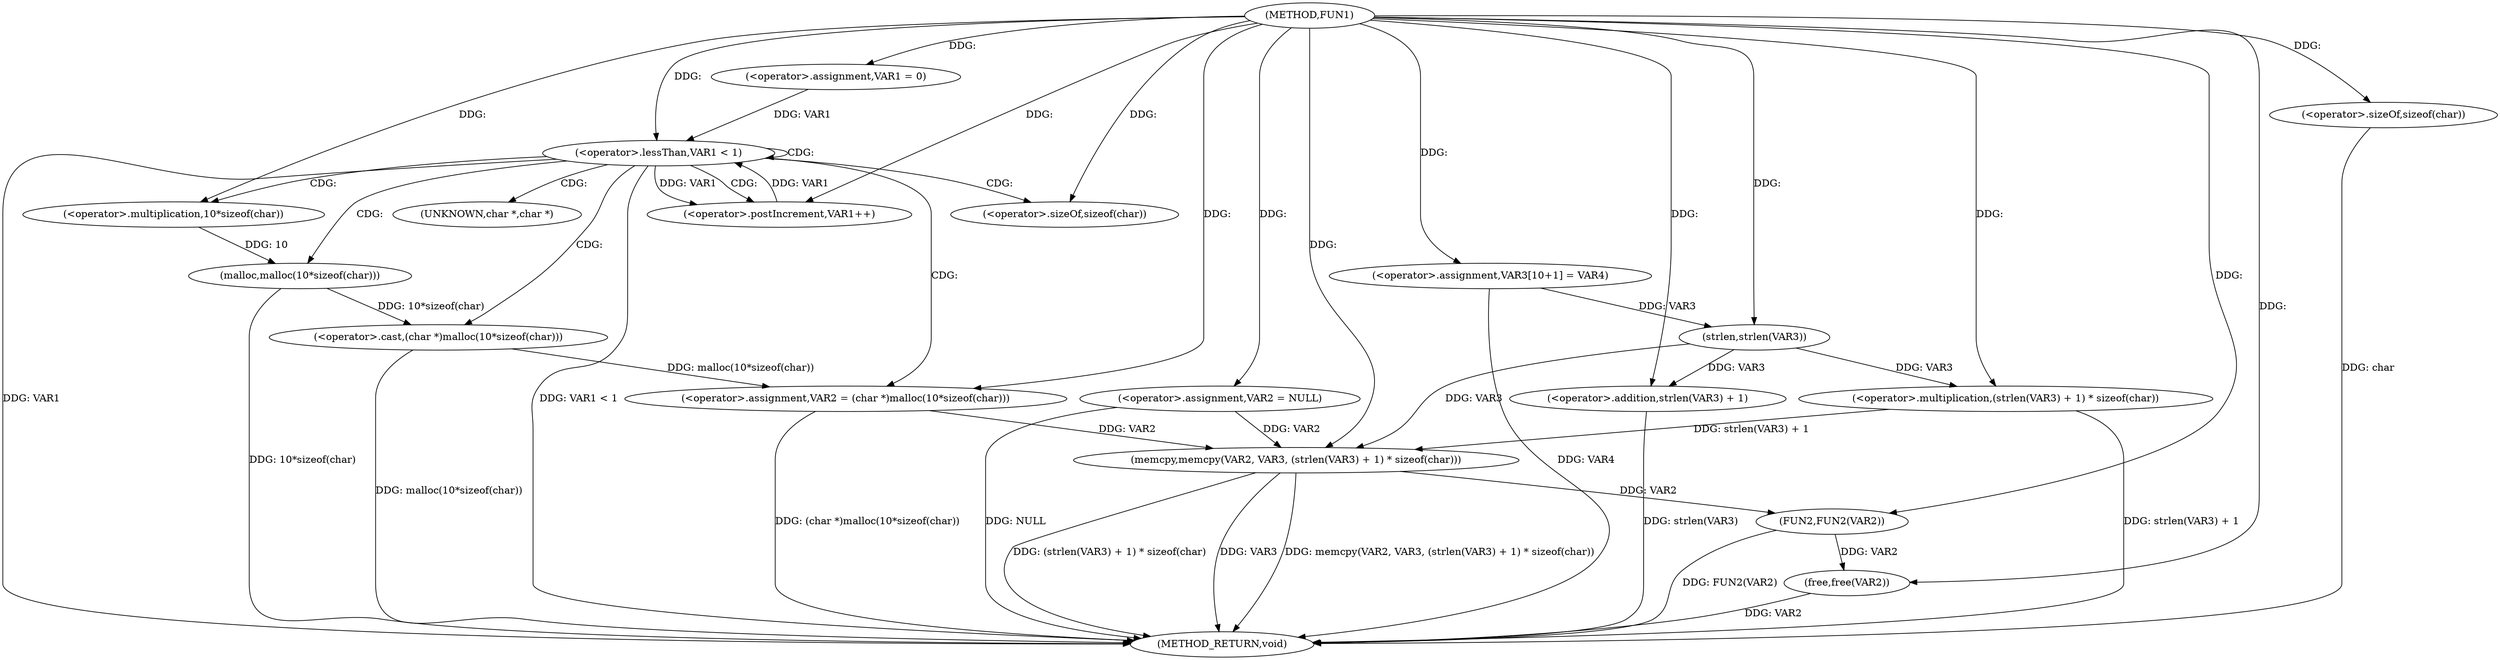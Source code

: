 digraph FUN1 {  
"1000100" [label = "(METHOD,FUN1)" ]
"1000145" [label = "(METHOD_RETURN,void)" ]
"1000104" [label = "(<operator>.assignment,VAR2 = NULL)" ]
"1000108" [label = "(<operator>.assignment,VAR1 = 0)" ]
"1000111" [label = "(<operator>.lessThan,VAR1 < 1)" ]
"1000114" [label = "(<operator>.postIncrement,VAR1++)" ]
"1000117" [label = "(<operator>.assignment,VAR2 = (char *)malloc(10*sizeof(char)))" ]
"1000119" [label = "(<operator>.cast,(char *)malloc(10*sizeof(char)))" ]
"1000121" [label = "(malloc,malloc(10*sizeof(char)))" ]
"1000122" [label = "(<operator>.multiplication,10*sizeof(char))" ]
"1000124" [label = "(<operator>.sizeOf,sizeof(char))" ]
"1000128" [label = "(<operator>.assignment,VAR3[10+1] = VAR4)" ]
"1000131" [label = "(memcpy,memcpy(VAR2, VAR3, (strlen(VAR3) + 1) * sizeof(char)))" ]
"1000134" [label = "(<operator>.multiplication,(strlen(VAR3) + 1) * sizeof(char))" ]
"1000135" [label = "(<operator>.addition,strlen(VAR3) + 1)" ]
"1000136" [label = "(strlen,strlen(VAR3))" ]
"1000139" [label = "(<operator>.sizeOf,sizeof(char))" ]
"1000141" [label = "(FUN2,FUN2(VAR2))" ]
"1000143" [label = "(free,free(VAR2))" ]
"1000120" [label = "(UNKNOWN,char *,char *)" ]
  "1000128" -> "1000145"  [ label = "DDG: VAR4"] 
  "1000139" -> "1000145"  [ label = "DDG: char"] 
  "1000119" -> "1000145"  [ label = "DDG: malloc(10*sizeof(char))"] 
  "1000134" -> "1000145"  [ label = "DDG: strlen(VAR3) + 1"] 
  "1000117" -> "1000145"  [ label = "DDG: (char *)malloc(10*sizeof(char))"] 
  "1000111" -> "1000145"  [ label = "DDG: VAR1 < 1"] 
  "1000104" -> "1000145"  [ label = "DDG: NULL"] 
  "1000131" -> "1000145"  [ label = "DDG: memcpy(VAR2, VAR3, (strlen(VAR3) + 1) * sizeof(char))"] 
  "1000141" -> "1000145"  [ label = "DDG: FUN2(VAR2)"] 
  "1000143" -> "1000145"  [ label = "DDG: VAR2"] 
  "1000131" -> "1000145"  [ label = "DDG: (strlen(VAR3) + 1) * sizeof(char)"] 
  "1000131" -> "1000145"  [ label = "DDG: VAR3"] 
  "1000111" -> "1000145"  [ label = "DDG: VAR1"] 
  "1000135" -> "1000145"  [ label = "DDG: strlen(VAR3)"] 
  "1000121" -> "1000145"  [ label = "DDG: 10*sizeof(char)"] 
  "1000100" -> "1000104"  [ label = "DDG: "] 
  "1000100" -> "1000108"  [ label = "DDG: "] 
  "1000114" -> "1000111"  [ label = "DDG: VAR1"] 
  "1000108" -> "1000111"  [ label = "DDG: VAR1"] 
  "1000100" -> "1000111"  [ label = "DDG: "] 
  "1000111" -> "1000114"  [ label = "DDG: VAR1"] 
  "1000100" -> "1000114"  [ label = "DDG: "] 
  "1000119" -> "1000117"  [ label = "DDG: malloc(10*sizeof(char))"] 
  "1000100" -> "1000117"  [ label = "DDG: "] 
  "1000121" -> "1000119"  [ label = "DDG: 10*sizeof(char)"] 
  "1000122" -> "1000121"  [ label = "DDG: 10"] 
  "1000100" -> "1000122"  [ label = "DDG: "] 
  "1000100" -> "1000124"  [ label = "DDG: "] 
  "1000100" -> "1000128"  [ label = "DDG: "] 
  "1000104" -> "1000131"  [ label = "DDG: VAR2"] 
  "1000117" -> "1000131"  [ label = "DDG: VAR2"] 
  "1000100" -> "1000131"  [ label = "DDG: "] 
  "1000136" -> "1000131"  [ label = "DDG: VAR3"] 
  "1000134" -> "1000131"  [ label = "DDG: strlen(VAR3) + 1"] 
  "1000136" -> "1000134"  [ label = "DDG: VAR3"] 
  "1000100" -> "1000134"  [ label = "DDG: "] 
  "1000136" -> "1000135"  [ label = "DDG: VAR3"] 
  "1000128" -> "1000136"  [ label = "DDG: VAR3"] 
  "1000100" -> "1000136"  [ label = "DDG: "] 
  "1000100" -> "1000135"  [ label = "DDG: "] 
  "1000100" -> "1000139"  [ label = "DDG: "] 
  "1000131" -> "1000141"  [ label = "DDG: VAR2"] 
  "1000100" -> "1000141"  [ label = "DDG: "] 
  "1000141" -> "1000143"  [ label = "DDG: VAR2"] 
  "1000100" -> "1000143"  [ label = "DDG: "] 
  "1000111" -> "1000121"  [ label = "CDG: "] 
  "1000111" -> "1000124"  [ label = "CDG: "] 
  "1000111" -> "1000119"  [ label = "CDG: "] 
  "1000111" -> "1000114"  [ label = "CDG: "] 
  "1000111" -> "1000120"  [ label = "CDG: "] 
  "1000111" -> "1000117"  [ label = "CDG: "] 
  "1000111" -> "1000111"  [ label = "CDG: "] 
  "1000111" -> "1000122"  [ label = "CDG: "] 
}
